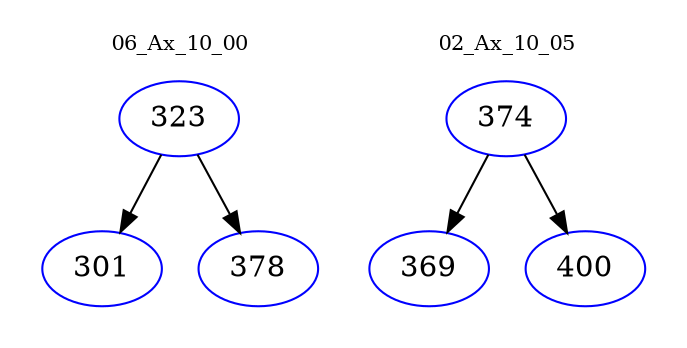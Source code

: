 digraph{
subgraph cluster_0 {
color = white
label = "06_Ax_10_00";
fontsize=10;
T0_323 [label="323", color="blue"]
T0_323 -> T0_301 [color="black"]
T0_301 [label="301", color="blue"]
T0_323 -> T0_378 [color="black"]
T0_378 [label="378", color="blue"]
}
subgraph cluster_1 {
color = white
label = "02_Ax_10_05";
fontsize=10;
T1_374 [label="374", color="blue"]
T1_374 -> T1_369 [color="black"]
T1_369 [label="369", color="blue"]
T1_374 -> T1_400 [color="black"]
T1_400 [label="400", color="blue"]
}
}
